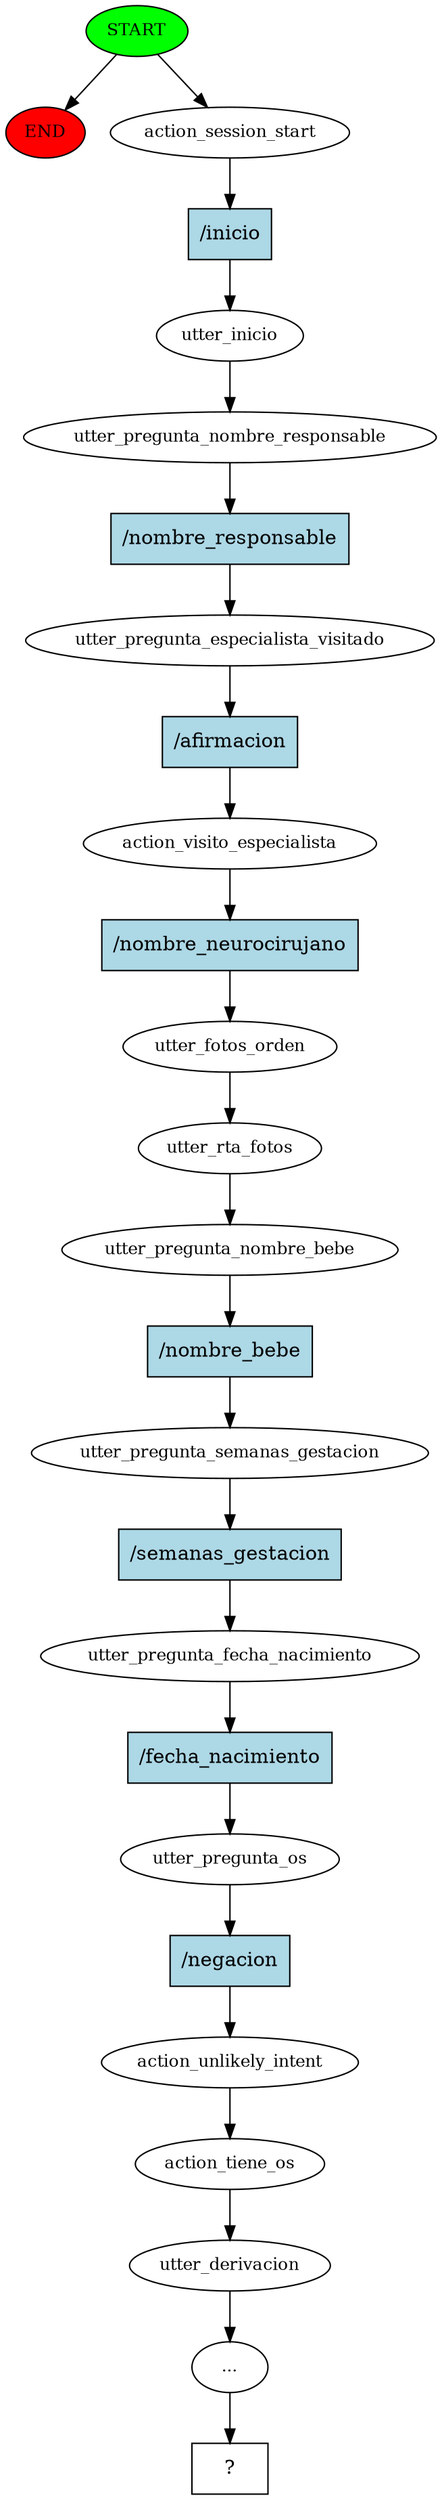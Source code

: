 digraph  {
0 [class="start active", fillcolor=green, fontsize=12, label=START, style=filled];
"-1" [class=end, fillcolor=red, fontsize=12, label=END, style=filled];
1 [class=active, fontsize=12, label=action_session_start];
2 [class=active, fontsize=12, label=utter_inicio];
3 [class=active, fontsize=12, label=utter_pregunta_nombre_responsable];
4 [class=active, fontsize=12, label=utter_pregunta_especialista_visitado];
5 [class=active, fontsize=12, label=action_visito_especialista];
6 [class=active, fontsize=12, label=utter_fotos_orden];
7 [class=active, fontsize=12, label=utter_rta_fotos];
8 [class=active, fontsize=12, label=utter_pregunta_nombre_bebe];
9 [class=active, fontsize=12, label=utter_pregunta_semanas_gestacion];
10 [class=active, fontsize=12, label=utter_pregunta_fecha_nacimiento];
11 [class=active, fontsize=12, label=utter_pregunta_os];
12 [class=active, fontsize=12, label=action_unlikely_intent];
13 [class=active, fontsize=12, label=action_tiene_os];
14 [class=active, fontsize=12, label=utter_derivacion];
15 [class=active, fontsize=12, label="..."];
16 [class="intent dashed active", label="  ?  ", shape=rect];
17 [class="intent active", fillcolor=lightblue, label="/inicio", shape=rect, style=filled];
18 [class="intent active", fillcolor=lightblue, label="/nombre_responsable", shape=rect, style=filled];
19 [class="intent active", fillcolor=lightblue, label="/afirmacion", shape=rect, style=filled];
20 [class="intent active", fillcolor=lightblue, label="/nombre_neurocirujano", shape=rect, style=filled];
21 [class="intent active", fillcolor=lightblue, label="/nombre_bebe", shape=rect, style=filled];
22 [class="intent active", fillcolor=lightblue, label="/semanas_gestacion", shape=rect, style=filled];
23 [class="intent active", fillcolor=lightblue, label="/fecha_nacimiento", shape=rect, style=filled];
24 [class="intent active", fillcolor=lightblue, label="/negacion", shape=rect, style=filled];
0 -> "-1"  [class="", key=NONE, label=""];
0 -> 1  [class=active, key=NONE, label=""];
1 -> 17  [class=active, key=0];
2 -> 3  [class=active, key=NONE, label=""];
3 -> 18  [class=active, key=0];
4 -> 19  [class=active, key=0];
5 -> 20  [class=active, key=0];
6 -> 7  [class=active, key=NONE, label=""];
7 -> 8  [class=active, key=NONE, label=""];
8 -> 21  [class=active, key=0];
9 -> 22  [class=active, key=0];
10 -> 23  [class=active, key=0];
11 -> 24  [class=active, key=0];
12 -> 13  [class=active, key=NONE, label=""];
13 -> 14  [class=active, key=NONE, label=""];
14 -> 15  [class=active, key=NONE, label=""];
15 -> 16  [class=active, key=NONE, label=""];
17 -> 2  [class=active, key=0];
18 -> 4  [class=active, key=0];
19 -> 5  [class=active, key=0];
20 -> 6  [class=active, key=0];
21 -> 9  [class=active, key=0];
22 -> 10  [class=active, key=0];
23 -> 11  [class=active, key=0];
24 -> 12  [class=active, key=0];
}
